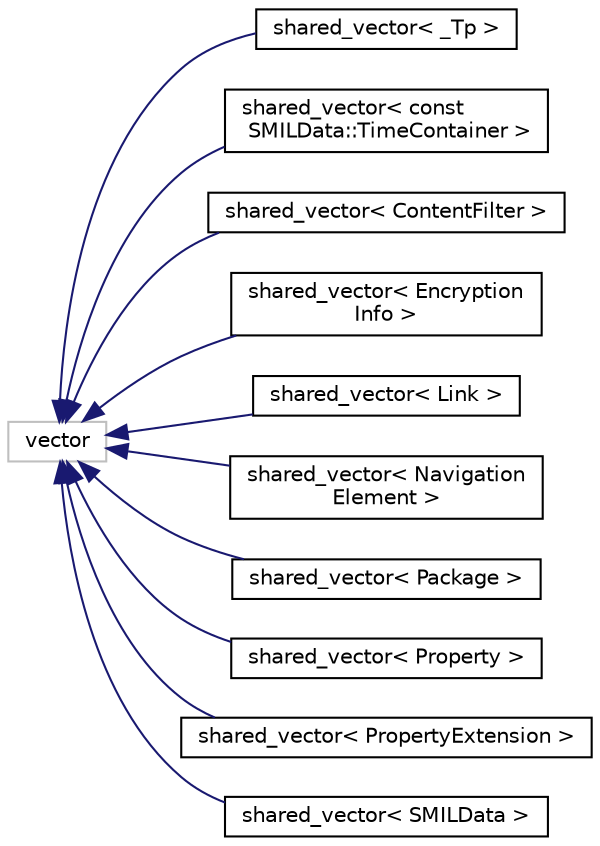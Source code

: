 digraph "Graphical Class Hierarchy"
{
  edge [fontname="Helvetica",fontsize="10",labelfontname="Helvetica",labelfontsize="10"];
  node [fontname="Helvetica",fontsize="10",shape=record];
  rankdir="LR";
  Node1 [label="vector",height=0.2,width=0.4,color="grey75", fillcolor="white", style="filled"];
  Node1 -> Node2 [dir="back",color="midnightblue",fontsize="10",style="solid",fontname="Helvetica"];
  Node2 [label="shared_vector\< _Tp \>",height=0.2,width=0.4,color="black", fillcolor="white", style="filled",URL="$classshared__vector.xhtml"];
  Node1 -> Node3 [dir="back",color="midnightblue",fontsize="10",style="solid",fontname="Helvetica"];
  Node3 [label="shared_vector\< const\l SMILData::TimeContainer \>",height=0.2,width=0.4,color="black", fillcolor="white", style="filled",URL="$classshared__vector.xhtml"];
  Node1 -> Node4 [dir="back",color="midnightblue",fontsize="10",style="solid",fontname="Helvetica"];
  Node4 [label="shared_vector\< ContentFilter \>",height=0.2,width=0.4,color="black", fillcolor="white", style="filled",URL="$classshared__vector.xhtml"];
  Node1 -> Node5 [dir="back",color="midnightblue",fontsize="10",style="solid",fontname="Helvetica"];
  Node5 [label="shared_vector\< Encryption\lInfo \>",height=0.2,width=0.4,color="black", fillcolor="white", style="filled",URL="$classshared__vector.xhtml"];
  Node1 -> Node6 [dir="back",color="midnightblue",fontsize="10",style="solid",fontname="Helvetica"];
  Node6 [label="shared_vector\< Link \>",height=0.2,width=0.4,color="black", fillcolor="white", style="filled",URL="$classshared__vector.xhtml"];
  Node1 -> Node7 [dir="back",color="midnightblue",fontsize="10",style="solid",fontname="Helvetica"];
  Node7 [label="shared_vector\< Navigation\lElement \>",height=0.2,width=0.4,color="black", fillcolor="white", style="filled",URL="$classshared__vector.xhtml"];
  Node1 -> Node8 [dir="back",color="midnightblue",fontsize="10",style="solid",fontname="Helvetica"];
  Node8 [label="shared_vector\< Package \>",height=0.2,width=0.4,color="black", fillcolor="white", style="filled",URL="$classshared__vector.xhtml"];
  Node1 -> Node9 [dir="back",color="midnightblue",fontsize="10",style="solid",fontname="Helvetica"];
  Node9 [label="shared_vector\< Property \>",height=0.2,width=0.4,color="black", fillcolor="white", style="filled",URL="$classshared__vector.xhtml"];
  Node1 -> Node10 [dir="back",color="midnightblue",fontsize="10",style="solid",fontname="Helvetica"];
  Node10 [label="shared_vector\< PropertyExtension \>",height=0.2,width=0.4,color="black", fillcolor="white", style="filled",URL="$classshared__vector.xhtml"];
  Node1 -> Node11 [dir="back",color="midnightblue",fontsize="10",style="solid",fontname="Helvetica"];
  Node11 [label="shared_vector\< SMILData \>",height=0.2,width=0.4,color="black", fillcolor="white", style="filled",URL="$classshared__vector.xhtml"];
}
